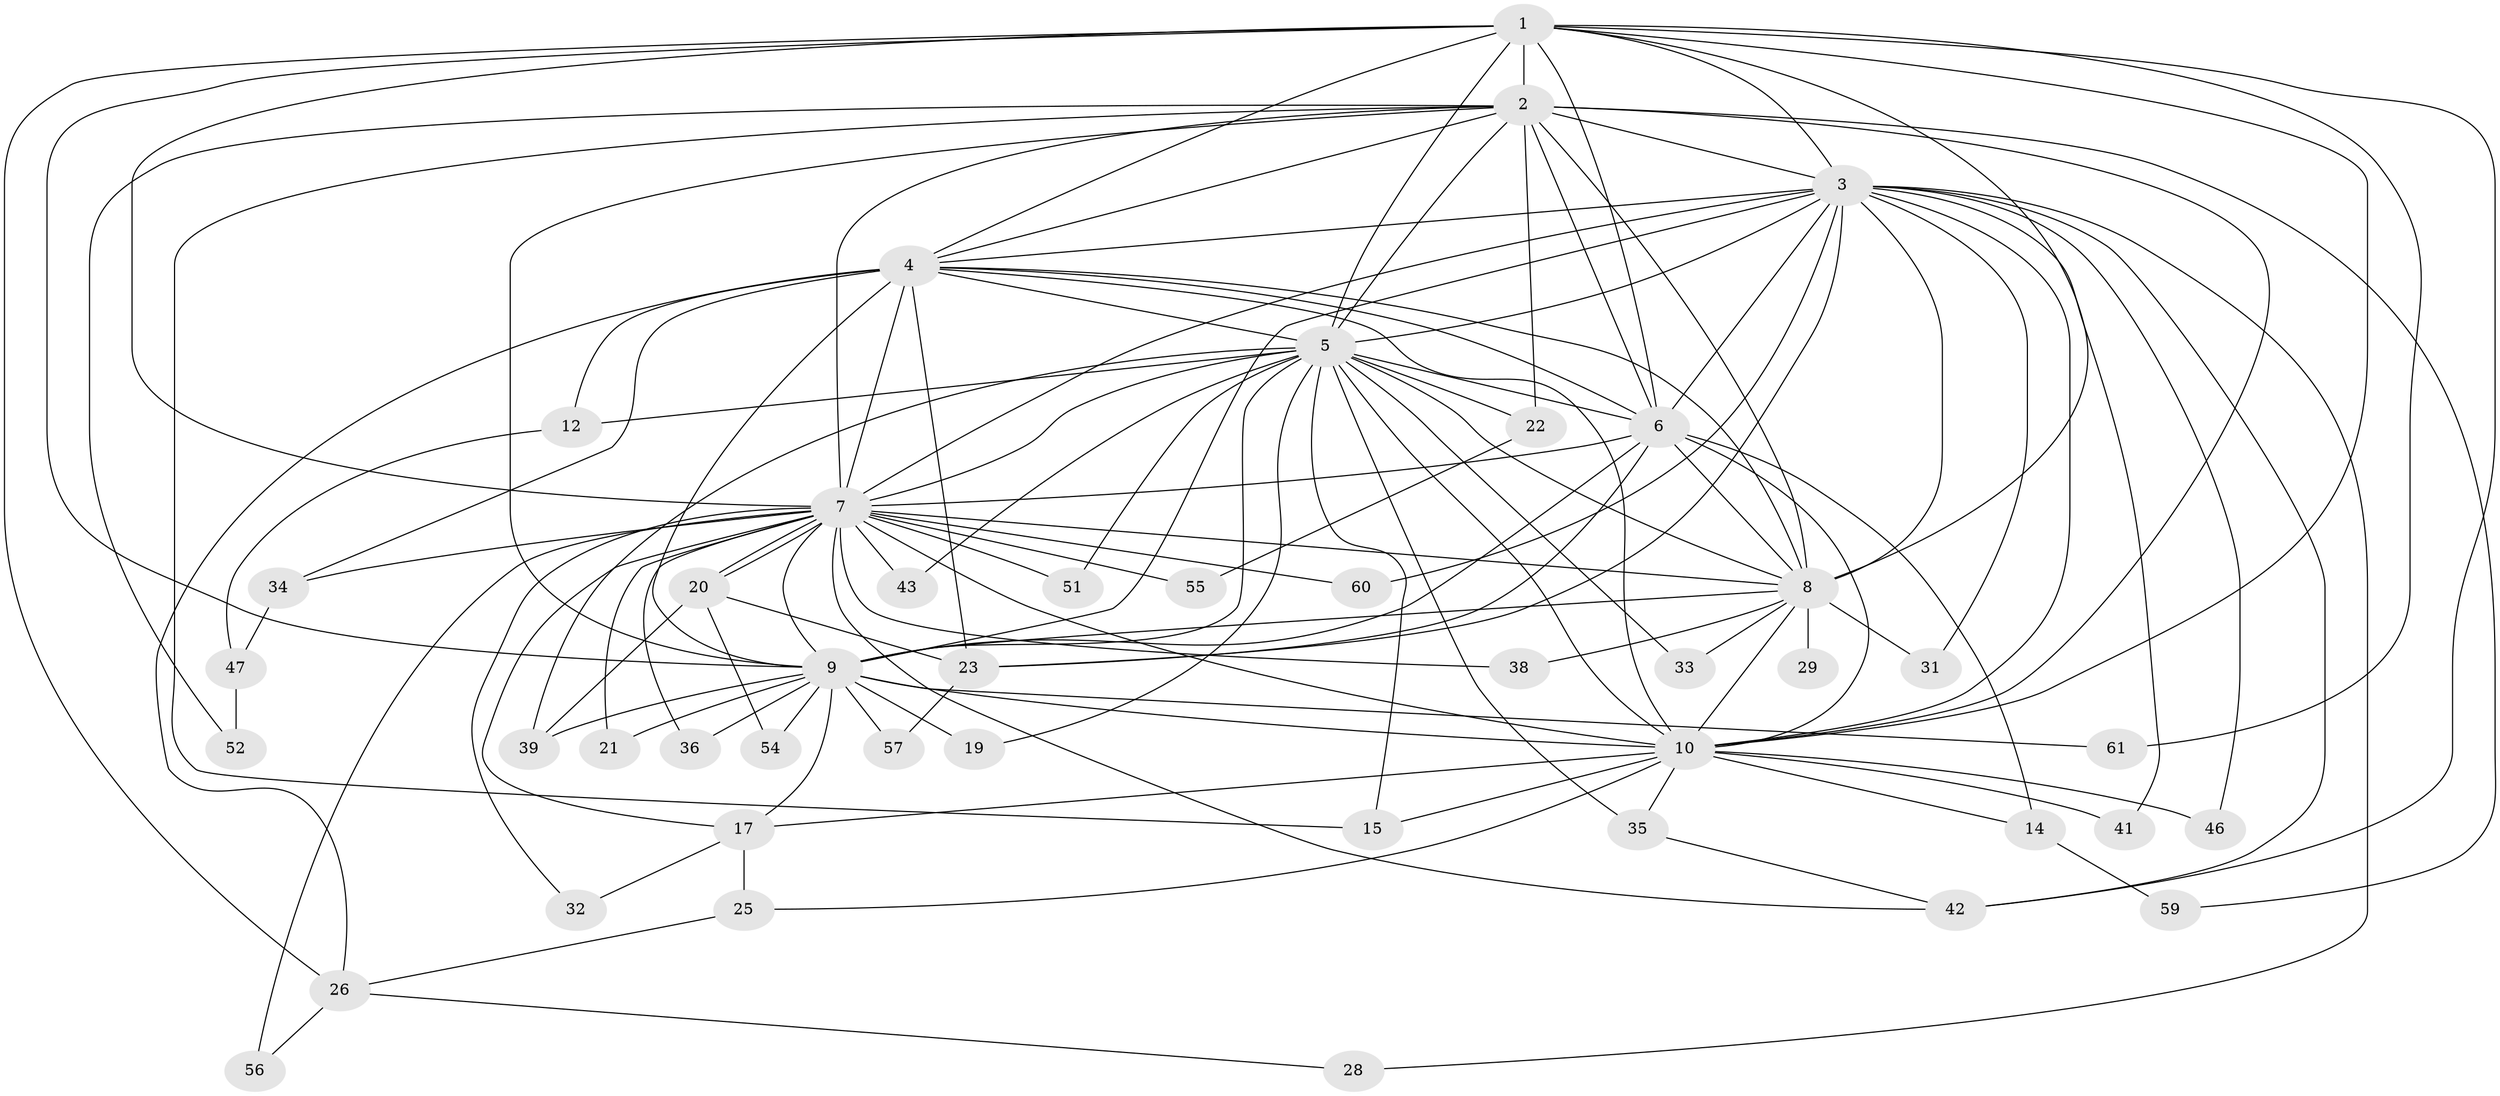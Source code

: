 // original degree distribution, {12: 0.031746031746031744, 15: 0.031746031746031744, 16: 0.047619047619047616, 13: 0.015873015873015872, 20: 0.015873015873015872, 25: 0.015873015873015872, 3: 0.23809523809523808, 5: 0.047619047619047616, 2: 0.47619047619047616, 6: 0.015873015873015872, 4: 0.06349206349206349}
// Generated by graph-tools (version 1.1) at 2025/11/02/27/25 16:11:02]
// undirected, 45 vertices, 122 edges
graph export_dot {
graph [start="1"]
  node [color=gray90,style=filled];
  1 [super="+11"];
  2 [super="+45"];
  3 [super="+53"];
  4 [super="+18"];
  5 [super="+49"];
  6;
  7 [super="+30"];
  8 [super="+13"];
  9 [super="+37"];
  10 [super="+16"];
  12;
  14 [super="+24"];
  15;
  17;
  19;
  20 [super="+58"];
  21;
  22;
  23 [super="+40"];
  25;
  26 [super="+27"];
  28;
  29;
  31;
  32;
  33;
  34;
  35 [super="+62"];
  36;
  38 [super="+44"];
  39 [super="+50"];
  41;
  42 [super="+48"];
  43;
  46;
  47;
  51;
  52;
  54;
  55;
  56 [super="+63"];
  57;
  59;
  60;
  61;
  1 -- 2 [weight=2];
  1 -- 3;
  1 -- 4;
  1 -- 5;
  1 -- 6;
  1 -- 7;
  1 -- 8;
  1 -- 9;
  1 -- 10;
  1 -- 42;
  1 -- 61;
  1 -- 26;
  2 -- 3;
  2 -- 4;
  2 -- 5;
  2 -- 6;
  2 -- 7;
  2 -- 8 [weight=2];
  2 -- 9;
  2 -- 10;
  2 -- 15;
  2 -- 22;
  2 -- 52;
  2 -- 59;
  3 -- 4;
  3 -- 5;
  3 -- 6;
  3 -- 7;
  3 -- 8;
  3 -- 9;
  3 -- 10;
  3 -- 23;
  3 -- 28;
  3 -- 31;
  3 -- 41;
  3 -- 46;
  3 -- 60;
  3 -- 42;
  4 -- 5;
  4 -- 6;
  4 -- 7 [weight=2];
  4 -- 8;
  4 -- 9;
  4 -- 10;
  4 -- 12;
  4 -- 23;
  4 -- 26;
  4 -- 34;
  5 -- 6;
  5 -- 7 [weight=2];
  5 -- 8;
  5 -- 9;
  5 -- 10;
  5 -- 12;
  5 -- 15;
  5 -- 19;
  5 -- 22;
  5 -- 33;
  5 -- 35 [weight=2];
  5 -- 43;
  5 -- 51;
  5 -- 39;
  6 -- 7;
  6 -- 8 [weight=2];
  6 -- 9;
  6 -- 10;
  6 -- 14;
  6 -- 23;
  7 -- 8;
  7 -- 9;
  7 -- 10;
  7 -- 17;
  7 -- 20;
  7 -- 20;
  7 -- 21;
  7 -- 32;
  7 -- 34;
  7 -- 36;
  7 -- 38;
  7 -- 42;
  7 -- 43;
  7 -- 51;
  7 -- 55;
  7 -- 60;
  7 -- 56 [weight=2];
  8 -- 9;
  8 -- 10;
  8 -- 29 [weight=2];
  8 -- 31;
  8 -- 33;
  8 -- 38 [weight=2];
  9 -- 10;
  9 -- 19;
  9 -- 21;
  9 -- 36;
  9 -- 39;
  9 -- 54;
  9 -- 61;
  9 -- 17;
  9 -- 57;
  10 -- 14;
  10 -- 17;
  10 -- 25;
  10 -- 35;
  10 -- 41;
  10 -- 46;
  10 -- 15;
  12 -- 47;
  14 -- 59;
  17 -- 25;
  17 -- 32;
  20 -- 39 [weight=2];
  20 -- 54;
  20 -- 23;
  22 -- 55;
  23 -- 57;
  25 -- 26;
  26 -- 28;
  26 -- 56;
  34 -- 47;
  35 -- 42;
  47 -- 52;
}
